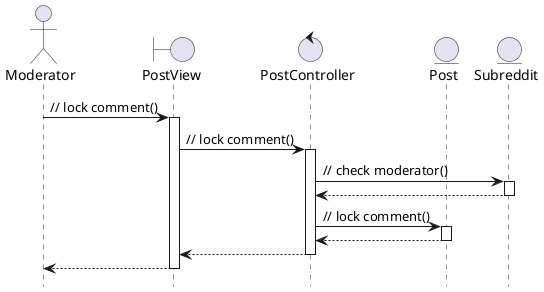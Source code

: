 @startuml

hide footbox
autoactivate on

actor Moderator as mod
boundary PostView as post_view
control PostController as post_ctl
entity Post as post_ent
entity Subreddit as sub_ent

mod -> post_view : // lock comment()
post_view -> post_ctl : // lock comment()
post_ctl -> sub_ent : // check moderator()
post_ctl <-- sub_ent
post_ctl -> post_ent : // lock comment()
post_ent --> post_ctl
post_ctl --> post_view
post_view --> mod

@enduml
